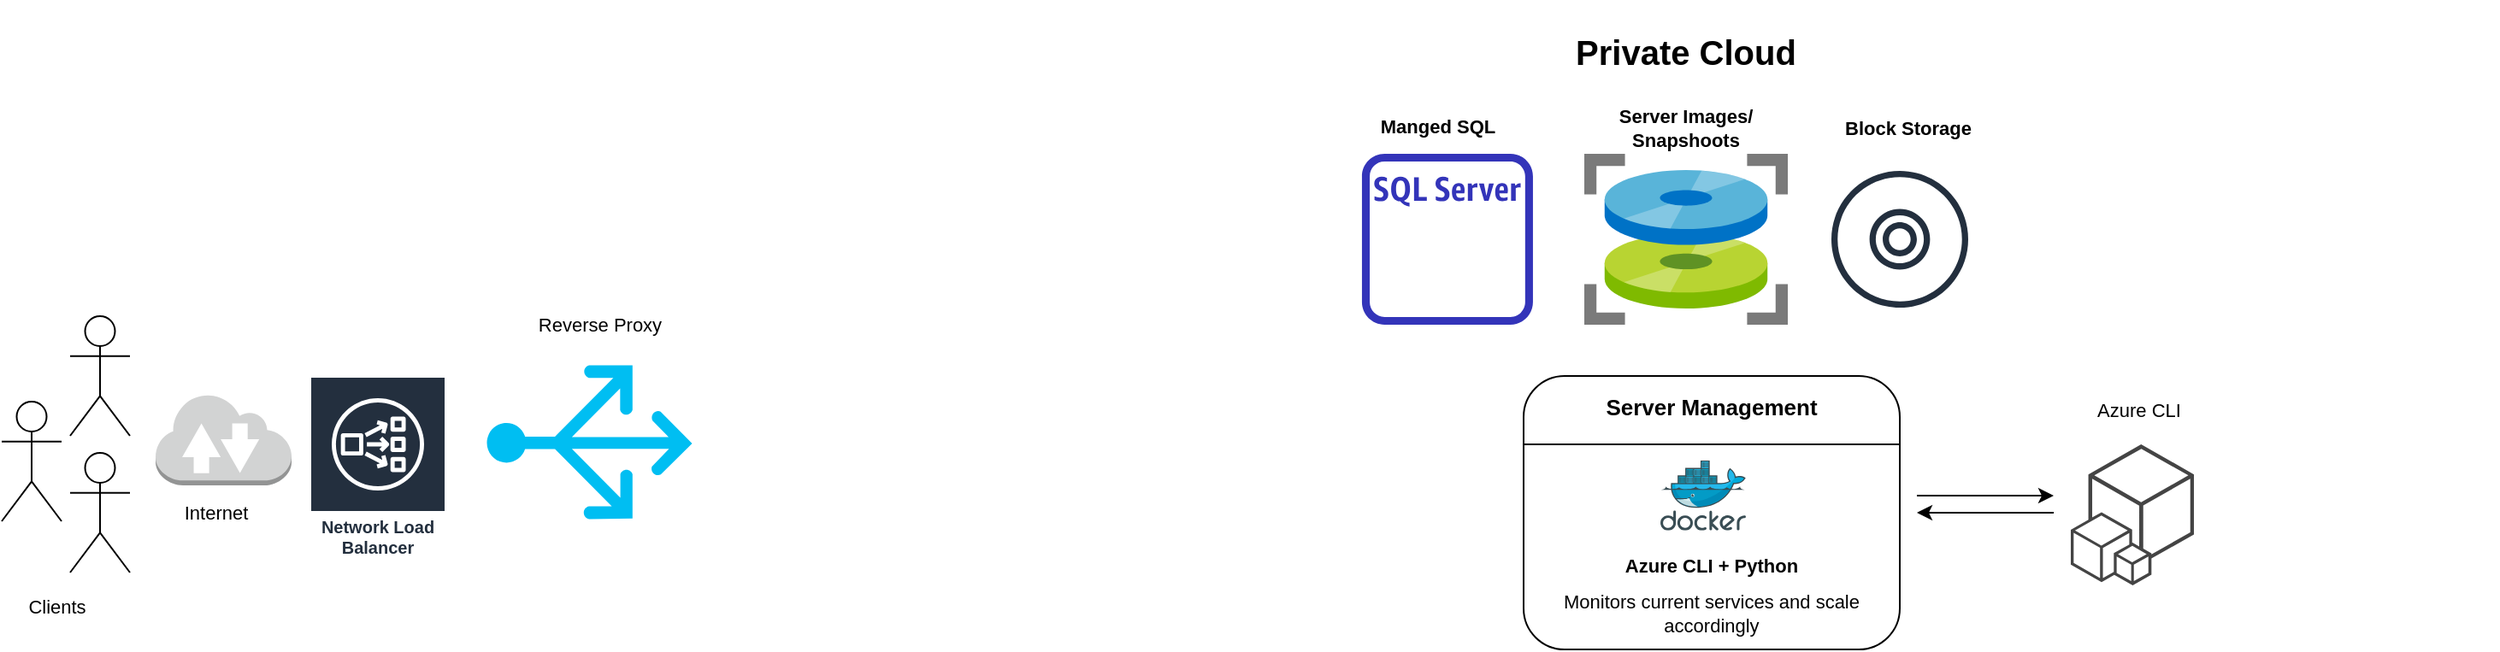 <mxfile version="12.9.6" type="github"><diagram id="LB_8y4WnZ8luROFJJqW4" name="Page-1"><mxGraphModel dx="1673" dy="896" grid="1" gridSize="10" guides="1" tooltips="1" connect="1" arrows="1" fold="1" page="1" pageScale="1" pageWidth="1654" pageHeight="1169" math="0" shadow="0"><root><mxCell id="0"/><mxCell id="1" parent="0" visible="0"/><mxCell id="ET-FOYwZOfEWecPwwmMv-3" value="" style="rounded=0;whiteSpace=wrap;html=1;" vertex="1" parent="1"><mxGeometry x="720" y="100" width="950" height="500" as="geometry"/></mxCell><mxCell id="ET-FOYwZOfEWecPwwmMv-4" value="Untitled Layer" parent="0"/><mxCell id="ET-FOYwZOfEWecPwwmMv-5" value="Private Cloud" style="text;html=1;strokeColor=none;fillColor=none;align=center;verticalAlign=middle;whiteSpace=wrap;rounded=0;labelBackgroundColor=white;fontStyle=1;fontSize=20;" vertex="1" parent="ET-FOYwZOfEWecPwwmMv-4"><mxGeometry x="720" y="100" width="950" height="60" as="geometry"/></mxCell><mxCell id="ET-FOYwZOfEWecPwwmMv-6" value="" style="verticalLabelPosition=bottom;html=1;verticalAlign=top;align=center;strokeColor=none;fillColor=#00BEF2;shape=mxgraph.azure.load_balancer_generic;pointerEvents=1;labelBackgroundColor=white;rotation=270;" vertex="1" parent="ET-FOYwZOfEWecPwwmMv-4"><mxGeometry x="508.75" y="298.75" width="90" height="120" as="geometry"/></mxCell><mxCell id="ET-FOYwZOfEWecPwwmMv-7" value="" style="aspect=fixed;html=1;points=[];align=center;image;fontSize=12;image=img/lib/mscae/MD_snapshot.svg;labelBackgroundColor=white;" vertex="1" parent="ET-FOYwZOfEWecPwwmMv-4"><mxGeometry x="1135.47" y="190" width="119.05" height="100" as="geometry"/></mxCell><mxCell id="ET-FOYwZOfEWecPwwmMv-8" value="" style="endArrow=none;html=1;exitX=-0.002;exitY=0.124;exitDx=0;exitDy=0;exitPerimeter=0;entryX=1;entryY=1;entryDx=0;entryDy=0;" edge="1" parent="ET-FOYwZOfEWecPwwmMv-4" source="ET-FOYwZOfEWecPwwmMv-3" target="ET-FOYwZOfEWecPwwmMv-5"><mxGeometry width="50" height="50" relative="1" as="geometry"><mxPoint x="1090" y="350" as="sourcePoint"/><mxPoint x="1140" y="300" as="targetPoint"/></mxGeometry></mxCell><mxCell id="ET-FOYwZOfEWecPwwmMv-9" value="Server Images/ Snapshoots" style="text;html=1;strokeColor=none;fillColor=none;align=center;verticalAlign=middle;whiteSpace=wrap;rounded=0;labelBackgroundColor=none;fontSize=11;fontStyle=1" vertex="1" parent="ET-FOYwZOfEWecPwwmMv-4"><mxGeometry x="1140" y="160" width="110" height="30" as="geometry"/></mxCell><mxCell id="ET-FOYwZOfEWecPwwmMv-12" value="" style="outlineConnect=0;fontColor=#232F3E;gradientColor=none;strokeColor=#232F3E;fillColor=#ffffff;dashed=0;verticalLabelPosition=bottom;verticalAlign=top;align=center;html=1;fontSize=12;fontStyle=0;aspect=fixed;shape=mxgraph.aws4.resourceIcon;resIcon=mxgraph.aws4.disk;labelBackgroundColor=none;" vertex="1" parent="ET-FOYwZOfEWecPwwmMv-4"><mxGeometry x="1270" y="190" width="100" height="100" as="geometry"/></mxCell><mxCell id="ET-FOYwZOfEWecPwwmMv-15" value="Block Storage" style="text;html=1;strokeColor=none;fillColor=none;align=center;verticalAlign=middle;whiteSpace=wrap;rounded=0;labelBackgroundColor=none;fontSize=11;fontStyle=1" vertex="1" parent="ET-FOYwZOfEWecPwwmMv-4"><mxGeometry x="1270" y="160" width="110" height="30" as="geometry"/></mxCell><mxCell id="ET-FOYwZOfEWecPwwmMv-16" value="Manged SQL" style="text;html=1;strokeColor=none;fillColor=none;align=center;verticalAlign=middle;whiteSpace=wrap;rounded=0;labelBackgroundColor=none;fontSize=11;fontStyle=1" vertex="1" parent="ET-FOYwZOfEWecPwwmMv-4"><mxGeometry x="995.47" y="160" width="110" height="27.26" as="geometry"/></mxCell><mxCell id="ET-FOYwZOfEWecPwwmMv-17" value="" style="outlineConnect=0;fontColor=#232F3E;gradientColor=none;fillColor=#3334B9;strokeColor=none;dashed=0;verticalLabelPosition=bottom;verticalAlign=top;align=center;html=1;fontSize=12;fontStyle=0;aspect=fixed;pointerEvents=1;shape=mxgraph.aws4.rds_sql_server_instance_alt;labelBackgroundColor=none;" vertex="1" parent="ET-FOYwZOfEWecPwwmMv-4"><mxGeometry x="1005.47" y="190" width="100" height="100" as="geometry"/></mxCell><mxCell id="ET-FOYwZOfEWecPwwmMv-18" value="" style="group;labelBackgroundColor=none;fontSize=11;html=1;" vertex="1" connectable="0" parent="ET-FOYwZOfEWecPwwmMv-4"><mxGeometry x="1100" y="320" width="220" height="160" as="geometry"/></mxCell><mxCell id="ET-FOYwZOfEWecPwwmMv-19" value="" style="rounded=1;whiteSpace=wrap;html=1;" vertex="1" parent="ET-FOYwZOfEWecPwwmMv-18"><mxGeometry width="220" height="160" as="geometry"/></mxCell><mxCell id="ET-FOYwZOfEWecPwwmMv-20" value="Server Management" style="text;html=1;strokeColor=none;fillColor=none;align=center;verticalAlign=middle;whiteSpace=wrap;rounded=0;fontStyle=1;fontSize=13;" vertex="1" parent="ET-FOYwZOfEWecPwwmMv-18"><mxGeometry width="220" height="35.56" as="geometry"/></mxCell><mxCell id="ET-FOYwZOfEWecPwwmMv-22" value="" style="endArrow=none;html=1;fontSize=11;entryX=1;entryY=0.25;entryDx=0;entryDy=0;exitX=0;exitY=0.25;exitDx=0;exitDy=0;" edge="1" parent="ET-FOYwZOfEWecPwwmMv-18" source="ET-FOYwZOfEWecPwwmMv-19" target="ET-FOYwZOfEWecPwwmMv-19"><mxGeometry width="50" height="50" relative="1" as="geometry"><mxPoint x="-40" y="115.556" as="sourcePoint"/><mxPoint x="10" y="71.111" as="targetPoint"/></mxGeometry></mxCell><mxCell id="ET-FOYwZOfEWecPwwmMv-24" value="" style="aspect=fixed;html=1;points=[];align=center;image;fontSize=12;image=img/lib/mscae/Docker.svg;labelBackgroundColor=none;" vertex="1" parent="ET-FOYwZOfEWecPwwmMv-18"><mxGeometry x="80" y="49.429" width="50" height="41" as="geometry"/></mxCell><mxCell id="ET-FOYwZOfEWecPwwmMv-25" value="&lt;b&gt;Azure CLI + Python&lt;/b&gt;" style="text;html=1;strokeColor=none;fillColor=none;align=center;verticalAlign=middle;whiteSpace=wrap;rounded=0;labelBackgroundColor=none;fontSize=11;" vertex="1" parent="ET-FOYwZOfEWecPwwmMv-18"><mxGeometry x="10" y="99.857" width="200" height="22.857" as="geometry"/></mxCell><mxCell id="ET-FOYwZOfEWecPwwmMv-51" value="&lt;span&gt;Monitors current services and scale accordingly&lt;/span&gt;" style="text;html=1;strokeColor=none;fillColor=none;align=center;verticalAlign=middle;whiteSpace=wrap;rounded=0;labelBackgroundColor=none;fontSize=11;fontStyle=0" vertex="1" parent="ET-FOYwZOfEWecPwwmMv-18"><mxGeometry x="10" y="121.714" width="200" height="34.286" as="geometry"/></mxCell><mxCell id="ET-FOYwZOfEWecPwwmMv-27" value="" style="group" vertex="1" connectable="0" parent="ET-FOYwZOfEWecPwwmMv-4"><mxGeometry x="1420" y="330" width="80" height="112.5" as="geometry"/></mxCell><mxCell id="ET-FOYwZOfEWecPwwmMv-23" value="" style="outlineConnect=0;dashed=0;verticalLabelPosition=bottom;verticalAlign=top;align=center;html=1;shape=mxgraph.aws3.cli;fillColor=#444444;gradientColor=none;labelBackgroundColor=none;fontSize=11;" vertex="1" parent="ET-FOYwZOfEWecPwwmMv-27"><mxGeometry y="30" width="72" height="82.5" as="geometry"/></mxCell><mxCell id="ET-FOYwZOfEWecPwwmMv-26" value="Azure CLI" style="text;html=1;strokeColor=none;fillColor=none;align=center;verticalAlign=middle;whiteSpace=wrap;rounded=0;labelBackgroundColor=none;fontSize=11;" vertex="1" parent="ET-FOYwZOfEWecPwwmMv-27"><mxGeometry width="80" height="20" as="geometry"/></mxCell><mxCell id="ET-FOYwZOfEWecPwwmMv-29" value="Lines" parent="0"/><mxCell id="ET-FOYwZOfEWecPwwmMv-31" value="" style="endArrow=classic;html=1;fontSize=11;" edge="1" parent="ET-FOYwZOfEWecPwwmMv-29"><mxGeometry width="50" height="50" relative="1" as="geometry"><mxPoint x="1330" y="390" as="sourcePoint"/><mxPoint x="1410" y="390" as="targetPoint"/></mxGeometry></mxCell><mxCell id="ET-FOYwZOfEWecPwwmMv-32" value="" style="endArrow=classic;html=1;fontSize=11;" edge="1" parent="ET-FOYwZOfEWecPwwmMv-29"><mxGeometry width="50" height="50" relative="1" as="geometry"><mxPoint x="1410" y="400" as="sourcePoint"/><mxPoint x="1330" y="400" as="targetPoint"/></mxGeometry></mxCell><mxCell id="ET-FOYwZOfEWecPwwmMv-34" value="Reverse Proxy" style="text;html=1;strokeColor=none;fillColor=none;align=center;verticalAlign=middle;whiteSpace=wrap;rounded=0;labelBackgroundColor=none;fontSize=11;" vertex="1" parent="ET-FOYwZOfEWecPwwmMv-29"><mxGeometry x="480" y="280" width="160" height="20" as="geometry"/></mxCell><mxCell id="ET-FOYwZOfEWecPwwmMv-35" value="" style="shape=umlActor;verticalLabelPosition=bottom;labelBackgroundColor=#ffffff;verticalAlign=top;html=1;outlineConnect=0;fontSize=11;" vertex="1" parent="ET-FOYwZOfEWecPwwmMv-29"><mxGeometry x="250" y="285" width="35" height="70" as="geometry"/></mxCell><mxCell id="ET-FOYwZOfEWecPwwmMv-42" value="Network Load Balancer" style="outlineConnect=0;fontColor=#232F3E;gradientColor=none;strokeColor=#ffffff;fillColor=#232F3E;dashed=0;verticalLabelPosition=middle;verticalAlign=bottom;align=center;html=1;whiteSpace=wrap;fontSize=10;fontStyle=1;spacing=3;shape=mxgraph.aws4.productIcon;prIcon=mxgraph.aws4.network_load_balancer;labelBackgroundColor=none;" vertex="1" parent="ET-FOYwZOfEWecPwwmMv-29"><mxGeometry x="390" y="320" width="80" height="110" as="geometry"/></mxCell><mxCell id="ET-FOYwZOfEWecPwwmMv-43" value="" style="shape=umlActor;verticalLabelPosition=bottom;labelBackgroundColor=#ffffff;verticalAlign=top;html=1;outlineConnect=0;fontSize=11;" vertex="1" parent="ET-FOYwZOfEWecPwwmMv-29"><mxGeometry x="210" y="335" width="35" height="70" as="geometry"/></mxCell><mxCell id="ET-FOYwZOfEWecPwwmMv-44" value="" style="shape=umlActor;verticalLabelPosition=bottom;labelBackgroundColor=#ffffff;verticalAlign=top;html=1;outlineConnect=0;fontSize=11;" vertex="1" parent="ET-FOYwZOfEWecPwwmMv-29"><mxGeometry x="250" y="365" width="35" height="70" as="geometry"/></mxCell><mxCell id="ET-FOYwZOfEWecPwwmMv-48" value="Clients" style="text;html=1;strokeColor=none;fillColor=none;align=center;verticalAlign=middle;whiteSpace=wrap;rounded=0;labelBackgroundColor=none;fontSize=11;" vertex="1" parent="ET-FOYwZOfEWecPwwmMv-29"><mxGeometry x="215" y="445" width="55" height="20" as="geometry"/></mxCell><mxCell id="ET-FOYwZOfEWecPwwmMv-49" value="" style="outlineConnect=0;dashed=0;verticalLabelPosition=bottom;verticalAlign=top;align=center;html=1;shape=mxgraph.aws3.internet_2;fillColor=#D2D3D3;gradientColor=none;labelBackgroundColor=none;fontSize=11;" vertex="1" parent="ET-FOYwZOfEWecPwwmMv-29"><mxGeometry x="300" y="330" width="79.5" height="54" as="geometry"/></mxCell><mxCell id="ET-FOYwZOfEWecPwwmMv-50" value="Internet" style="text;html=1;strokeColor=none;fillColor=none;align=center;verticalAlign=middle;whiteSpace=wrap;rounded=0;labelBackgroundColor=none;fontSize=11;" vertex="1" parent="ET-FOYwZOfEWecPwwmMv-29"><mxGeometry x="310" y="390" width="50.5" height="20" as="geometry"/></mxCell></root></mxGraphModel></diagram></mxfile>